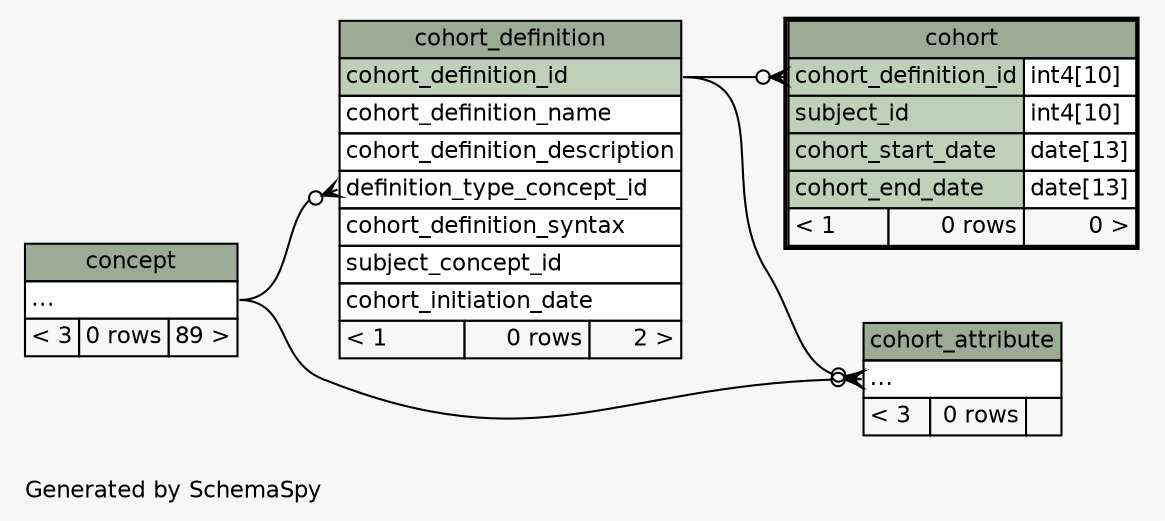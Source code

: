// dot 2.38.0 on Linux 4.10.0-32-generic
// SchemaSpy rev 590
digraph "twoDegreesRelationshipsDiagram" {
  graph [
    rankdir="RL"
    bgcolor="#f7f7f7"
    label="\nGenerated by SchemaSpy"
    labeljust="l"
    nodesep="0.18"
    ranksep="0.46"
    fontname="Helvetica"
    fontsize="11"
  ];
  node [
    fontname="Helvetica"
    fontsize="11"
    shape="plaintext"
  ];
  edge [
    arrowsize="0.8"
  ];
  "cohort":"cohort_definition_id":w -> "cohort_definition":"cohort_definition_id":e [arrowhead=none dir=back arrowtail=crowodot];
  "cohort_attribute":"elipses":w -> "cohort_definition":"cohort_definition_id":e [arrowhead=none dir=back arrowtail=crowodot];
  "cohort_attribute":"elipses":w -> "concept":"elipses":e [arrowhead=none dir=back arrowtail=crowodot];
  "cohort_definition":"definition_type_concept_id":w -> "concept":"elipses":e [arrowhead=none dir=back arrowtail=crowodot];
  "cohort" [
    label=<
    <TABLE BORDER="2" CELLBORDER="1" CELLSPACING="0" BGCOLOR="#ffffff">
      <TR><TD COLSPAN="3" BGCOLOR="#9bab96" ALIGN="CENTER">cohort</TD></TR>
      <TR><TD PORT="cohort_definition_id" COLSPAN="2" BGCOLOR="#bed1b8" ALIGN="LEFT">cohort_definition_id</TD><TD PORT="cohort_definition_id.type" ALIGN="LEFT">int4[10]</TD></TR>
      <TR><TD PORT="subject_id" COLSPAN="2" BGCOLOR="#bed1b8" ALIGN="LEFT">subject_id</TD><TD PORT="subject_id.type" ALIGN="LEFT">int4[10]</TD></TR>
      <TR><TD PORT="cohort_start_date" COLSPAN="2" BGCOLOR="#bed1b8" ALIGN="LEFT">cohort_start_date</TD><TD PORT="cohort_start_date.type" ALIGN="LEFT">date[13]</TD></TR>
      <TR><TD PORT="cohort_end_date" COLSPAN="2" BGCOLOR="#bed1b8" ALIGN="LEFT">cohort_end_date</TD><TD PORT="cohort_end_date.type" ALIGN="LEFT">date[13]</TD></TR>
      <TR><TD ALIGN="LEFT" BGCOLOR="#f7f7f7">&lt; 1</TD><TD ALIGN="RIGHT" BGCOLOR="#f7f7f7">0 rows</TD><TD ALIGN="RIGHT" BGCOLOR="#f7f7f7">0 &gt;</TD></TR>
    </TABLE>>
    URL="cohort.html"
    tooltip="cohort"
  ];
  "cohort_attribute" [
    label=<
    <TABLE BORDER="0" CELLBORDER="1" CELLSPACING="0" BGCOLOR="#ffffff">
      <TR><TD COLSPAN="3" BGCOLOR="#9bab96" ALIGN="CENTER">cohort_attribute</TD></TR>
      <TR><TD PORT="elipses" COLSPAN="3" ALIGN="LEFT">...</TD></TR>
      <TR><TD ALIGN="LEFT" BGCOLOR="#f7f7f7">&lt; 3</TD><TD ALIGN="RIGHT" BGCOLOR="#f7f7f7">0 rows</TD><TD ALIGN="RIGHT" BGCOLOR="#f7f7f7">  </TD></TR>
    </TABLE>>
    URL="cohort_attribute.html"
    tooltip="cohort_attribute"
  ];
  "cohort_definition" [
    label=<
    <TABLE BORDER="0" CELLBORDER="1" CELLSPACING="0" BGCOLOR="#ffffff">
      <TR><TD COLSPAN="3" BGCOLOR="#9bab96" ALIGN="CENTER">cohort_definition</TD></TR>
      <TR><TD PORT="cohort_definition_id" COLSPAN="3" BGCOLOR="#bed1b8" ALIGN="LEFT">cohort_definition_id</TD></TR>
      <TR><TD PORT="cohort_definition_name" COLSPAN="3" ALIGN="LEFT">cohort_definition_name</TD></TR>
      <TR><TD PORT="cohort_definition_description" COLSPAN="3" ALIGN="LEFT">cohort_definition_description</TD></TR>
      <TR><TD PORT="definition_type_concept_id" COLSPAN="3" ALIGN="LEFT">definition_type_concept_id</TD></TR>
      <TR><TD PORT="cohort_definition_syntax" COLSPAN="3" ALIGN="LEFT">cohort_definition_syntax</TD></TR>
      <TR><TD PORT="subject_concept_id" COLSPAN="3" ALIGN="LEFT">subject_concept_id</TD></TR>
      <TR><TD PORT="cohort_initiation_date" COLSPAN="3" ALIGN="LEFT">cohort_initiation_date</TD></TR>
      <TR><TD ALIGN="LEFT" BGCOLOR="#f7f7f7">&lt; 1</TD><TD ALIGN="RIGHT" BGCOLOR="#f7f7f7">0 rows</TD><TD ALIGN="RIGHT" BGCOLOR="#f7f7f7">2 &gt;</TD></TR>
    </TABLE>>
    URL="cohort_definition.html"
    tooltip="cohort_definition"
  ];
  "concept" [
    label=<
    <TABLE BORDER="0" CELLBORDER="1" CELLSPACING="0" BGCOLOR="#ffffff">
      <TR><TD COLSPAN="3" BGCOLOR="#9bab96" ALIGN="CENTER">concept</TD></TR>
      <TR><TD PORT="elipses" COLSPAN="3" ALIGN="LEFT">...</TD></TR>
      <TR><TD ALIGN="LEFT" BGCOLOR="#f7f7f7">&lt; 3</TD><TD ALIGN="RIGHT" BGCOLOR="#f7f7f7">0 rows</TD><TD ALIGN="RIGHT" BGCOLOR="#f7f7f7">89 &gt;</TD></TR>
    </TABLE>>
    URL="concept.html"
    tooltip="concept"
  ];
}
